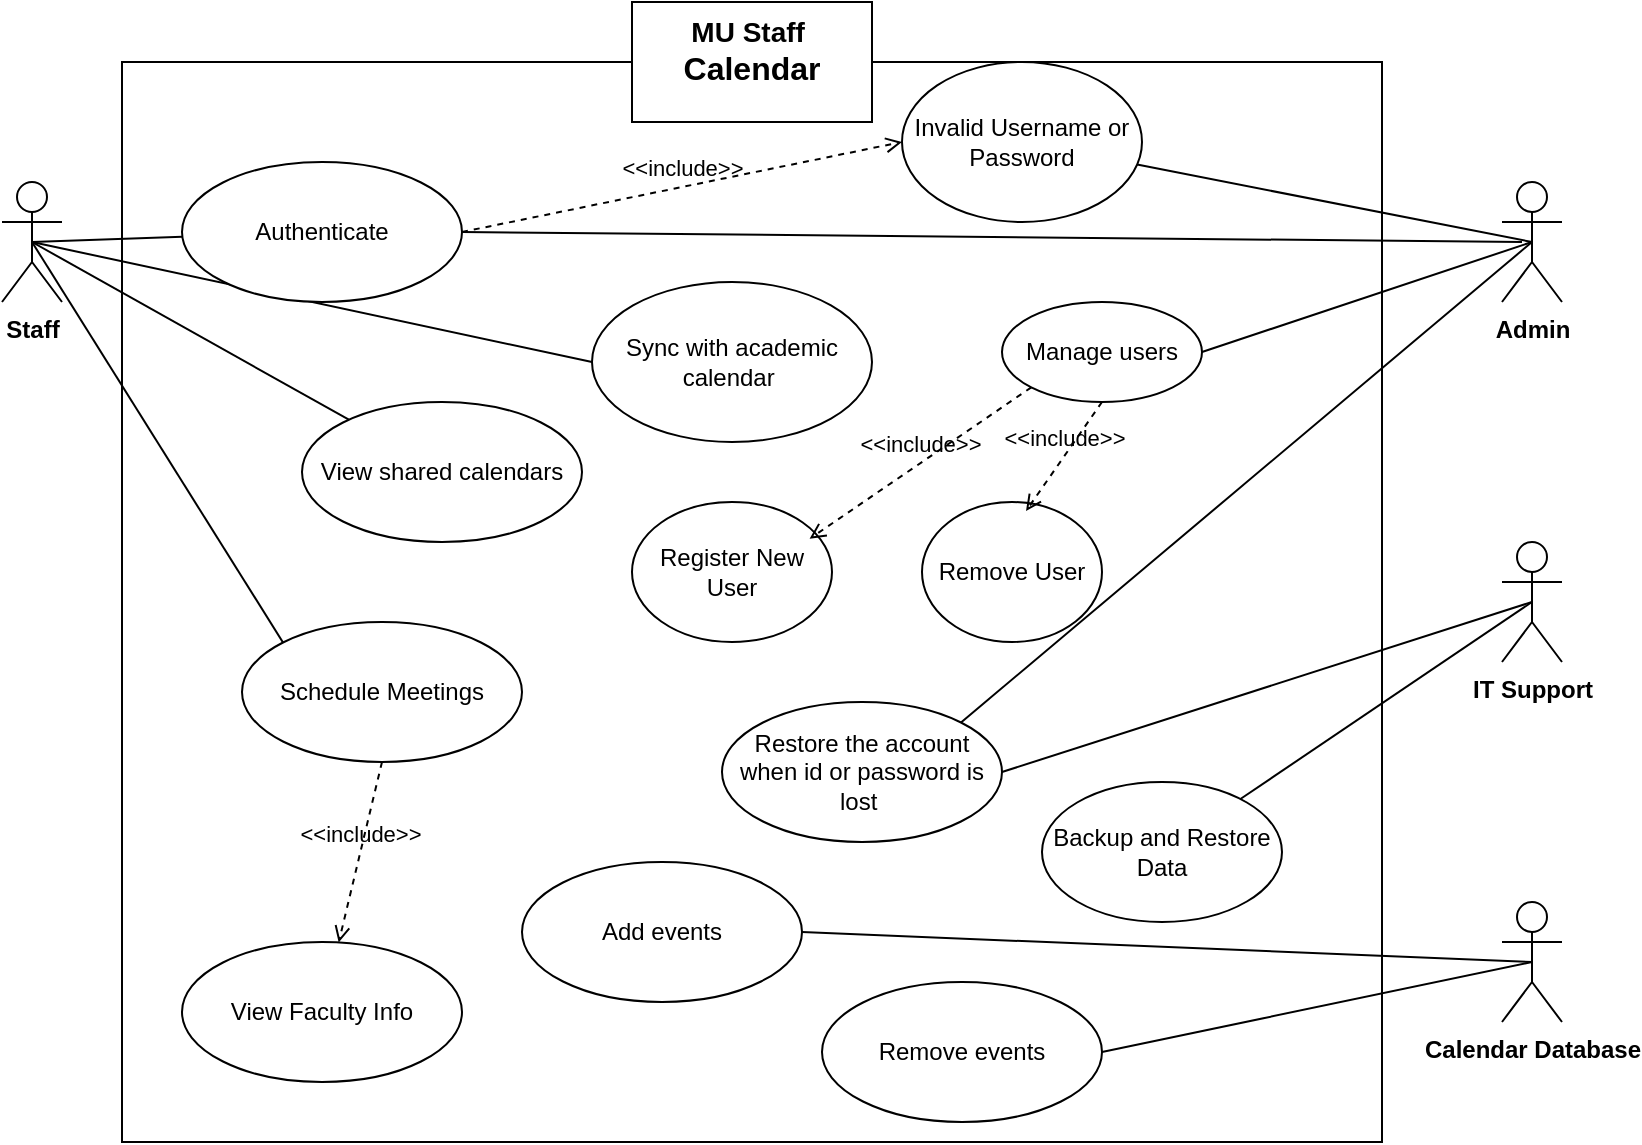 <mxfile version="26.0.15">
  <diagram name="Page-1" id="1HQDX035JJTk_wcHytuP">
    <mxGraphModel dx="1424" dy="681" grid="1" gridSize="10" guides="1" tooltips="1" connect="1" arrows="1" fold="1" page="1" pageScale="1" pageWidth="850" pageHeight="1100" math="0" shadow="0">
      <root>
        <mxCell id="0" />
        <mxCell id="1" parent="0" />
        <mxCell id="N0m7FQqglsLiLhSbD2BI-2" value="" style="rounded=0;whiteSpace=wrap;html=1;" vertex="1" parent="1">
          <mxGeometry x="90" y="50" width="630" height="540" as="geometry" />
        </mxCell>
        <object label="&lt;b&gt;Staff&lt;/b&gt;" id="N0m7FQqglsLiLhSbD2BI-3">
          <mxCell style="shape=umlActor;html=1;verticalLabelPosition=bottom;verticalAlign=top;align=center;" vertex="1" parent="1">
            <mxGeometry x="30" y="110" width="30" height="60" as="geometry" />
          </mxCell>
        </object>
        <mxCell id="N0m7FQqglsLiLhSbD2BI-4" value="&lt;b&gt;IT Support&lt;/b&gt;" style="shape=umlActor;html=1;verticalLabelPosition=bottom;verticalAlign=top;align=center;" vertex="1" parent="1">
          <mxGeometry x="780" y="290" width="30" height="60" as="geometry" />
        </mxCell>
        <mxCell id="N0m7FQqglsLiLhSbD2BI-6" value="&lt;b&gt;Admin&lt;/b&gt;" style="shape=umlActor;html=1;verticalLabelPosition=bottom;verticalAlign=top;align=center;" vertex="1" parent="1">
          <mxGeometry x="780" y="110" width="30" height="60" as="geometry" />
        </mxCell>
        <mxCell id="N0m7FQqglsLiLhSbD2BI-7" value="View shared calendars" style="ellipse;whiteSpace=wrap;html=1;" vertex="1" parent="1">
          <mxGeometry x="180" y="220" width="140" height="70" as="geometry" />
        </mxCell>
        <mxCell id="N0m7FQqglsLiLhSbD2BI-8" value="Schedule Meetings" style="ellipse;whiteSpace=wrap;html=1;" vertex="1" parent="1">
          <mxGeometry x="150" y="330" width="140" height="70" as="geometry" />
        </mxCell>
        <mxCell id="N0m7FQqglsLiLhSbD2BI-9" value="Restore the account when id or password is lost&amp;nbsp;" style="ellipse;whiteSpace=wrap;html=1;" vertex="1" parent="1">
          <mxGeometry x="390" y="370" width="140" height="70" as="geometry" />
        </mxCell>
        <mxCell id="N0m7FQqglsLiLhSbD2BI-10" value="Backup and Restore Data" style="ellipse;whiteSpace=wrap;html=1;" vertex="1" parent="1">
          <mxGeometry x="550" y="410" width="120" height="70" as="geometry" />
        </mxCell>
        <mxCell id="N0m7FQqglsLiLhSbD2BI-11" value="View Faculty Info" style="ellipse;whiteSpace=wrap;html=1;" vertex="1" parent="1">
          <mxGeometry x="120" y="490" width="140" height="70" as="geometry" />
        </mxCell>
        <mxCell id="N0m7FQqglsLiLhSbD2BI-13" value="Add events" style="ellipse;whiteSpace=wrap;html=1;" vertex="1" parent="1">
          <mxGeometry x="290" y="450" width="140" height="70" as="geometry" />
        </mxCell>
        <mxCell id="N0m7FQqglsLiLhSbD2BI-14" value="" style="edgeStyle=none;html=1;endArrow=none;verticalAlign=bottom;rounded=0;exitX=0.5;exitY=0.5;exitDx=0;exitDy=0;exitPerimeter=0;" edge="1" parent="1" target="N0m7FQqglsLiLhSbD2BI-7" source="N0m7FQqglsLiLhSbD2BI-3">
          <mxGeometry width="160" relative="1" as="geometry">
            <mxPoint x="130" y="139.5" as="sourcePoint" />
            <mxPoint x="290" y="139.5" as="targetPoint" />
          </mxGeometry>
        </mxCell>
        <mxCell id="N0m7FQqglsLiLhSbD2BI-15" value="" style="edgeStyle=none;html=1;endArrow=none;verticalAlign=bottom;rounded=0;" edge="1" parent="1" source="N0m7FQqglsLiLhSbD2BI-12">
          <mxGeometry width="160" relative="1" as="geometry">
            <mxPoint x="130" y="139.5" as="sourcePoint" />
            <mxPoint x="230" y="140" as="targetPoint" />
          </mxGeometry>
        </mxCell>
        <mxCell id="N0m7FQqglsLiLhSbD2BI-16" value="" style="edgeStyle=none;html=1;endArrow=none;verticalAlign=bottom;rounded=0;exitX=1;exitY=0.5;exitDx=0;exitDy=0;" edge="1" parent="1" source="N0m7FQqglsLiLhSbD2BI-12">
          <mxGeometry width="160" relative="1" as="geometry">
            <mxPoint x="740" y="139.5" as="sourcePoint" />
            <mxPoint x="790" y="140" as="targetPoint" />
          </mxGeometry>
        </mxCell>
        <mxCell id="N0m7FQqglsLiLhSbD2BI-17" value="" style="edgeStyle=none;html=1;endArrow=none;verticalAlign=bottom;rounded=0;entryX=0.5;entryY=0.5;entryDx=0;entryDy=0;entryPerimeter=0;exitX=1;exitY=0.5;exitDx=0;exitDy=0;" edge="1" parent="1" source="N0m7FQqglsLiLhSbD2BI-13" target="N0m7FQqglsLiLhSbD2BI-34">
          <mxGeometry width="160" relative="1" as="geometry">
            <mxPoint x="750" y="190" as="sourcePoint" />
            <mxPoint x="910" y="190" as="targetPoint" />
          </mxGeometry>
        </mxCell>
        <mxCell id="N0m7FQqglsLiLhSbD2BI-18" value="" style="edgeStyle=none;html=1;endArrow=none;verticalAlign=bottom;rounded=0;exitX=1;exitY=0;exitDx=0;exitDy=0;entryX=0.5;entryY=0.5;entryDx=0;entryDy=0;entryPerimeter=0;" edge="1" parent="1" source="N0m7FQqglsLiLhSbD2BI-9" target="N0m7FQqglsLiLhSbD2BI-6">
          <mxGeometry width="160" relative="1" as="geometry">
            <mxPoint x="710" y="290" as="sourcePoint" />
            <mxPoint x="903" y="140" as="targetPoint" />
          </mxGeometry>
        </mxCell>
        <mxCell id="N0m7FQqglsLiLhSbD2BI-21" value="" style="edgeStyle=none;html=1;endArrow=none;verticalAlign=bottom;rounded=0;entryX=0;entryY=0;entryDx=0;entryDy=0;exitX=0.5;exitY=0.5;exitDx=0;exitDy=0;exitPerimeter=0;" edge="1" parent="1" source="N0m7FQqglsLiLhSbD2BI-3" target="N0m7FQqglsLiLhSbD2BI-8">
          <mxGeometry width="160" relative="1" as="geometry">
            <mxPoint x="130" y="140" as="sourcePoint" />
            <mxPoint x="600" y="360" as="targetPoint" />
          </mxGeometry>
        </mxCell>
        <mxCell id="N0m7FQqglsLiLhSbD2BI-22" value="" style="edgeStyle=none;html=1;endArrow=none;verticalAlign=bottom;rounded=0;entryX=0.5;entryY=0.5;entryDx=0;entryDy=0;entryPerimeter=0;exitX=1;exitY=0.5;exitDx=0;exitDy=0;" edge="1" parent="1" source="N0m7FQqglsLiLhSbD2BI-9" target="N0m7FQqglsLiLhSbD2BI-4">
          <mxGeometry width="160" relative="1" as="geometry">
            <mxPoint x="730" y="470" as="sourcePoint" />
            <mxPoint x="890" y="470" as="targetPoint" />
          </mxGeometry>
        </mxCell>
        <mxCell id="N0m7FQqglsLiLhSbD2BI-23" value="" style="edgeStyle=none;html=1;endArrow=none;verticalAlign=bottom;rounded=0;entryX=0.5;entryY=0.5;entryDx=0;entryDy=0;entryPerimeter=0;" edge="1" parent="1" source="N0m7FQqglsLiLhSbD2BI-10" target="N0m7FQqglsLiLhSbD2BI-4">
          <mxGeometry width="160" relative="1" as="geometry">
            <mxPoint x="720" y="470" as="sourcePoint" />
            <mxPoint x="970" y="330" as="targetPoint" />
          </mxGeometry>
        </mxCell>
        <mxCell id="N0m7FQqglsLiLhSbD2BI-24" value="Invalid Username or Password" style="ellipse;whiteSpace=wrap;html=1;" vertex="1" parent="1">
          <mxGeometry x="480" y="50" width="120" height="80" as="geometry" />
        </mxCell>
        <mxCell id="N0m7FQqglsLiLhSbD2BI-25" value="" style="edgeStyle=none;html=1;endArrow=none;verticalAlign=bottom;rounded=0;exitX=0.5;exitY=0.5;exitDx=0;exitDy=0;exitPerimeter=0;" edge="1" parent="1" source="N0m7FQqglsLiLhSbD2BI-6" target="N0m7FQqglsLiLhSbD2BI-24">
          <mxGeometry width="160" relative="1" as="geometry">
            <mxPoint x="860" y="150" as="sourcePoint" />
            <mxPoint x="1015" y="230" as="targetPoint" />
          </mxGeometry>
        </mxCell>
        <mxCell id="N0m7FQqglsLiLhSbD2BI-27" value="Remove events" style="ellipse;whiteSpace=wrap;html=1;" vertex="1" parent="1">
          <mxGeometry x="440" y="510" width="140" height="70" as="geometry" />
        </mxCell>
        <mxCell id="N0m7FQqglsLiLhSbD2BI-28" value="" style="edgeStyle=none;html=1;endArrow=none;verticalAlign=bottom;rounded=0;exitX=0.5;exitY=0.5;exitDx=0;exitDy=0;exitPerimeter=0;entryX=1;entryY=0.5;entryDx=0;entryDy=0;" edge="1" parent="1" source="N0m7FQqglsLiLhSbD2BI-34" target="N0m7FQqglsLiLhSbD2BI-27">
          <mxGeometry width="160" relative="1" as="geometry">
            <mxPoint x="950" y="290" as="sourcePoint" />
            <mxPoint x="990" y="269" as="targetPoint" />
          </mxGeometry>
        </mxCell>
        <mxCell id="N0m7FQqglsLiLhSbD2BI-29" value="&amp;lt;&amp;lt;include&amp;gt;&amp;gt;" style="edgeStyle=none;html=1;endArrow=open;verticalAlign=bottom;dashed=1;labelBackgroundColor=none;rounded=0;entryX=0;entryY=0.5;entryDx=0;entryDy=0;exitX=1;exitY=0.5;exitDx=0;exitDy=0;" edge="1" parent="1" source="N0m7FQqglsLiLhSbD2BI-12" target="N0m7FQqglsLiLhSbD2BI-24">
          <mxGeometry width="160" relative="1" as="geometry">
            <mxPoint x="370" y="140" as="sourcePoint" />
            <mxPoint x="630" y="280" as="targetPoint" />
          </mxGeometry>
        </mxCell>
        <mxCell id="N0m7FQqglsLiLhSbD2BI-33" value="&lt;font style=&quot;font-size: 14px;&quot;&gt;MU Staff&amp;nbsp;&lt;/font&gt;&lt;div&gt;&lt;span style=&quot;background-color: transparent; color: light-dark(rgb(0, 0, 0), rgb(255, 255, 255));&quot;&gt;&lt;font size=&quot;3&quot;&gt;Calendar&lt;/font&gt;&lt;/span&gt;&lt;/div&gt;" style="shape=rect;html=1;verticalAlign=top;fontStyle=1;whiteSpace=wrap;align=center;" vertex="1" parent="1">
          <mxGeometry x="345" y="20" width="120" height="60" as="geometry" />
        </mxCell>
        <mxCell id="N0m7FQqglsLiLhSbD2BI-34" value="&lt;b&gt;Calendar Database&lt;/b&gt;" style="shape=umlActor;verticalLabelPosition=bottom;verticalAlign=top;html=1;outlineConnect=0;" vertex="1" parent="1">
          <mxGeometry x="780" y="470" width="30" height="60" as="geometry" />
        </mxCell>
        <mxCell id="N0m7FQqglsLiLhSbD2BI-44" value="&amp;lt;&amp;lt;include&amp;gt;&amp;gt;" style="edgeStyle=none;html=1;endArrow=open;verticalAlign=bottom;dashed=1;labelBackgroundColor=none;rounded=0;exitX=0.5;exitY=1;exitDx=0;exitDy=0;" edge="1" parent="1" source="N0m7FQqglsLiLhSbD2BI-8" target="N0m7FQqglsLiLhSbD2BI-11">
          <mxGeometry width="160" relative="1" as="geometry">
            <mxPoint x="561" y="340" as="sourcePoint" />
            <mxPoint x="340" y="365" as="targetPoint" />
          </mxGeometry>
        </mxCell>
        <mxCell id="N0m7FQqglsLiLhSbD2BI-45" value="Sync with academic calendar&amp;nbsp;" style="ellipse;whiteSpace=wrap;html=1;" vertex="1" parent="1">
          <mxGeometry x="325" y="160" width="140" height="80" as="geometry" />
        </mxCell>
        <mxCell id="N0m7FQqglsLiLhSbD2BI-46" value="" style="endArrow=none;html=1;rounded=0;entryX=0;entryY=0.5;entryDx=0;entryDy=0;exitX=0.5;exitY=0.5;exitDx=0;exitDy=0;exitPerimeter=0;" edge="1" parent="1" source="N0m7FQqglsLiLhSbD2BI-3" target="N0m7FQqglsLiLhSbD2BI-45">
          <mxGeometry width="50" height="50" relative="1" as="geometry">
            <mxPoint x="130" y="140" as="sourcePoint" />
            <mxPoint x="450" y="300" as="targetPoint" />
          </mxGeometry>
        </mxCell>
        <mxCell id="N0m7FQqglsLiLhSbD2BI-47" value="Manage users" style="ellipse;whiteSpace=wrap;html=1;" vertex="1" parent="1">
          <mxGeometry x="530" y="170" width="100" height="50" as="geometry" />
        </mxCell>
        <mxCell id="N0m7FQqglsLiLhSbD2BI-48" value="" style="endArrow=none;html=1;rounded=0;exitX=1;exitY=0.5;exitDx=0;exitDy=0;entryX=0.5;entryY=0.5;entryDx=0;entryDy=0;entryPerimeter=0;" edge="1" parent="1" source="N0m7FQqglsLiLhSbD2BI-47" target="N0m7FQqglsLiLhSbD2BI-6">
          <mxGeometry width="50" height="50" relative="1" as="geometry">
            <mxPoint x="730" y="210" as="sourcePoint" />
            <mxPoint x="900" y="140" as="targetPoint" />
          </mxGeometry>
        </mxCell>
        <mxCell id="N0m7FQqglsLiLhSbD2BI-50" value="Register New User" style="ellipse;whiteSpace=wrap;html=1;" vertex="1" parent="1">
          <mxGeometry x="345" y="270" width="100" height="70" as="geometry" />
        </mxCell>
        <mxCell id="N0m7FQqglsLiLhSbD2BI-51" value="Remove User" style="ellipse;whiteSpace=wrap;html=1;" vertex="1" parent="1">
          <mxGeometry x="490" y="270" width="90" height="70" as="geometry" />
        </mxCell>
        <mxCell id="N0m7FQqglsLiLhSbD2BI-52" value="&amp;lt;&amp;lt;include&amp;gt;&amp;gt;" style="edgeStyle=none;html=1;endArrow=open;verticalAlign=bottom;dashed=1;labelBackgroundColor=none;rounded=0;entryX=0.888;entryY=0.263;entryDx=0;entryDy=0;entryPerimeter=0;exitX=0;exitY=1;exitDx=0;exitDy=0;" edge="1" parent="1" source="N0m7FQqglsLiLhSbD2BI-47" target="N0m7FQqglsLiLhSbD2BI-50">
          <mxGeometry width="160" relative="1" as="geometry">
            <mxPoint x="680" y="200" as="sourcePoint" />
            <mxPoint x="570" y="270" as="targetPoint" />
          </mxGeometry>
        </mxCell>
        <mxCell id="N0m7FQqglsLiLhSbD2BI-53" value="&amp;lt;&amp;lt;include&amp;gt;&amp;gt;" style="edgeStyle=none;html=1;endArrow=open;verticalAlign=bottom;dashed=1;labelBackgroundColor=none;rounded=0;exitX=0.5;exitY=1;exitDx=0;exitDy=0;entryX=0.578;entryY=0.064;entryDx=0;entryDy=0;entryPerimeter=0;" edge="1" parent="1" source="N0m7FQqglsLiLhSbD2BI-47" target="N0m7FQqglsLiLhSbD2BI-51">
          <mxGeometry width="160" relative="1" as="geometry">
            <mxPoint x="680" y="200" as="sourcePoint" />
            <mxPoint x="661" y="260" as="targetPoint" />
          </mxGeometry>
        </mxCell>
        <mxCell id="N0m7FQqglsLiLhSbD2BI-54" value="" style="edgeStyle=none;html=1;endArrow=none;verticalAlign=bottom;rounded=0;exitX=0.5;exitY=0.5;exitDx=0;exitDy=0;exitPerimeter=0;" edge="1" parent="1" source="N0m7FQqglsLiLhSbD2BI-3" target="N0m7FQqglsLiLhSbD2BI-12">
          <mxGeometry width="160" relative="1" as="geometry">
            <mxPoint x="130" y="139.5" as="sourcePoint" />
            <mxPoint x="230" y="140" as="targetPoint" />
          </mxGeometry>
        </mxCell>
        <mxCell id="N0m7FQqglsLiLhSbD2BI-12" value="Authenticate" style="ellipse;whiteSpace=wrap;html=1;" vertex="1" parent="1">
          <mxGeometry x="120" y="100" width="140" height="70" as="geometry" />
        </mxCell>
      </root>
    </mxGraphModel>
  </diagram>
</mxfile>
